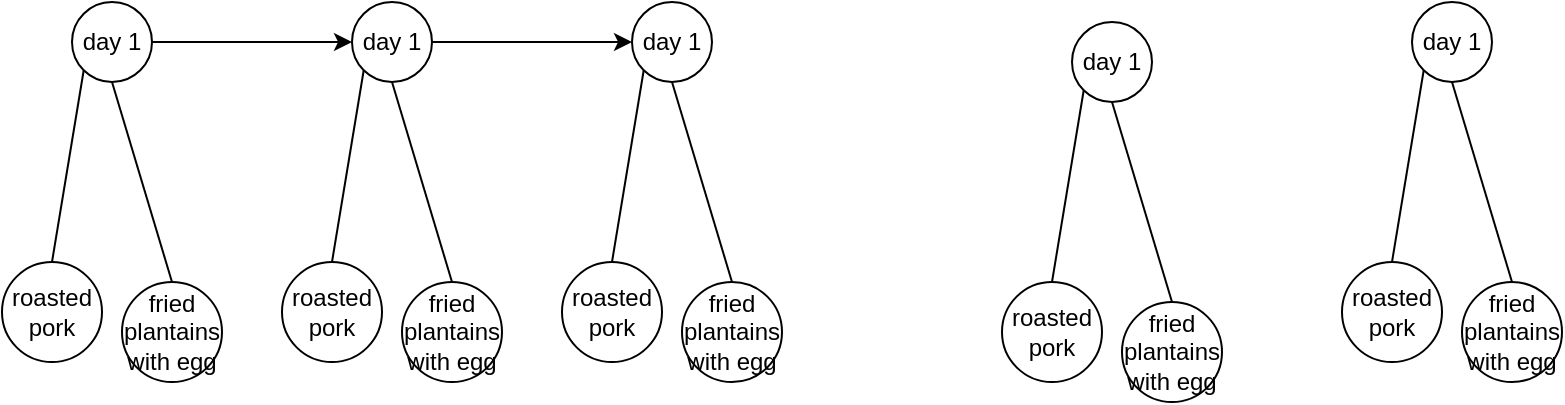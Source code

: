 <mxfile version="20.8.1" type="github">
  <diagram id="LaWbVJC7qkz8_IwK1w4z" name="Página-1">
    <mxGraphModel dx="880" dy="395" grid="1" gridSize="10" guides="1" tooltips="1" connect="1" arrows="1" fold="1" page="1" pageScale="1" pageWidth="827" pageHeight="1169" math="0" shadow="0">
      <root>
        <mxCell id="0" />
        <mxCell id="1" parent="0" />
        <mxCell id="JZo5wt8hePPkI4YRJZzK-73" style="edgeStyle=orthogonalEdgeStyle;rounded=0;orthogonalLoop=1;jettySize=auto;html=1;exitX=1;exitY=0.5;exitDx=0;exitDy=0;entryX=0;entryY=0.5;entryDx=0;entryDy=0;" edge="1" parent="1" source="JZo5wt8hePPkI4YRJZzK-6" target="JZo5wt8hePPkI4YRJZzK-27">
          <mxGeometry relative="1" as="geometry" />
        </mxCell>
        <mxCell id="JZo5wt8hePPkI4YRJZzK-6" value="day 1" style="ellipse;whiteSpace=wrap;html=1;aspect=fixed;" vertex="1" parent="1">
          <mxGeometry x="45" y="360" width="40" height="40" as="geometry" />
        </mxCell>
        <mxCell id="JZo5wt8hePPkI4YRJZzK-11" value="roasted pork" style="ellipse;whiteSpace=wrap;html=1;aspect=fixed;" vertex="1" parent="1">
          <mxGeometry x="10" y="490" width="50" height="50" as="geometry" />
        </mxCell>
        <mxCell id="JZo5wt8hePPkI4YRJZzK-23" value="fried plantains with egg" style="ellipse;whiteSpace=wrap;html=1;aspect=fixed;" vertex="1" parent="1">
          <mxGeometry x="70" y="500" width="50" height="50" as="geometry" />
        </mxCell>
        <mxCell id="JZo5wt8hePPkI4YRJZzK-25" value="" style="endArrow=none;html=1;rounded=0;exitX=0.5;exitY=0;exitDx=0;exitDy=0;entryX=0;entryY=1;entryDx=0;entryDy=0;" edge="1" parent="1" source="JZo5wt8hePPkI4YRJZzK-11" target="JZo5wt8hePPkI4YRJZzK-6">
          <mxGeometry width="50" height="50" relative="1" as="geometry">
            <mxPoint x="15" y="490" as="sourcePoint" />
            <mxPoint x="50" y="400" as="targetPoint" />
          </mxGeometry>
        </mxCell>
        <mxCell id="JZo5wt8hePPkI4YRJZzK-26" value="" style="endArrow=none;html=1;rounded=0;exitX=0.5;exitY=0;exitDx=0;exitDy=0;entryX=0.5;entryY=1;entryDx=0;entryDy=0;" edge="1" parent="1" source="JZo5wt8hePPkI4YRJZzK-23" target="JZo5wt8hePPkI4YRJZzK-6">
          <mxGeometry width="50" height="50" relative="1" as="geometry">
            <mxPoint x="50" y="490" as="sourcePoint" />
            <mxPoint x="100" y="440" as="targetPoint" />
          </mxGeometry>
        </mxCell>
        <mxCell id="JZo5wt8hePPkI4YRJZzK-74" style="edgeStyle=orthogonalEdgeStyle;rounded=0;orthogonalLoop=1;jettySize=auto;html=1;exitX=1;exitY=0.5;exitDx=0;exitDy=0;entryX=0;entryY=0.5;entryDx=0;entryDy=0;" edge="1" parent="1" source="JZo5wt8hePPkI4YRJZzK-27" target="JZo5wt8hePPkI4YRJZzK-58">
          <mxGeometry relative="1" as="geometry" />
        </mxCell>
        <mxCell id="JZo5wt8hePPkI4YRJZzK-27" value="day 1" style="ellipse;whiteSpace=wrap;html=1;aspect=fixed;" vertex="1" parent="1">
          <mxGeometry x="185" y="360" width="40" height="40" as="geometry" />
        </mxCell>
        <mxCell id="JZo5wt8hePPkI4YRJZzK-28" value="roasted pork" style="ellipse;whiteSpace=wrap;html=1;aspect=fixed;" vertex="1" parent="1">
          <mxGeometry x="150" y="490" width="50" height="50" as="geometry" />
        </mxCell>
        <mxCell id="JZo5wt8hePPkI4YRJZzK-29" value="fried plantains with egg" style="ellipse;whiteSpace=wrap;html=1;aspect=fixed;" vertex="1" parent="1">
          <mxGeometry x="210" y="500" width="50" height="50" as="geometry" />
        </mxCell>
        <mxCell id="JZo5wt8hePPkI4YRJZzK-30" value="" style="endArrow=none;html=1;rounded=0;exitX=0.5;exitY=0;exitDx=0;exitDy=0;entryX=0;entryY=1;entryDx=0;entryDy=0;" edge="1" source="JZo5wt8hePPkI4YRJZzK-28" target="JZo5wt8hePPkI4YRJZzK-27" parent="1">
          <mxGeometry width="50" height="50" relative="1" as="geometry">
            <mxPoint x="155" y="490" as="sourcePoint" />
            <mxPoint x="190" y="400" as="targetPoint" />
          </mxGeometry>
        </mxCell>
        <mxCell id="JZo5wt8hePPkI4YRJZzK-31" value="" style="endArrow=none;html=1;rounded=0;exitX=0.5;exitY=0;exitDx=0;exitDy=0;entryX=0.5;entryY=1;entryDx=0;entryDy=0;" edge="1" source="JZo5wt8hePPkI4YRJZzK-29" target="JZo5wt8hePPkI4YRJZzK-27" parent="1">
          <mxGeometry width="50" height="50" relative="1" as="geometry">
            <mxPoint x="190" y="490" as="sourcePoint" />
            <mxPoint x="240" y="440" as="targetPoint" />
          </mxGeometry>
        </mxCell>
        <mxCell id="JZo5wt8hePPkI4YRJZzK-58" value="day 1" style="ellipse;whiteSpace=wrap;html=1;aspect=fixed;" vertex="1" parent="1">
          <mxGeometry x="325" y="360" width="40" height="40" as="geometry" />
        </mxCell>
        <mxCell id="JZo5wt8hePPkI4YRJZzK-59" value="roasted pork" style="ellipse;whiteSpace=wrap;html=1;aspect=fixed;" vertex="1" parent="1">
          <mxGeometry x="290" y="490" width="50" height="50" as="geometry" />
        </mxCell>
        <mxCell id="JZo5wt8hePPkI4YRJZzK-60" value="fried plantains with egg" style="ellipse;whiteSpace=wrap;html=1;aspect=fixed;" vertex="1" parent="1">
          <mxGeometry x="350" y="500" width="50" height="50" as="geometry" />
        </mxCell>
        <mxCell id="JZo5wt8hePPkI4YRJZzK-61" value="" style="endArrow=none;html=1;rounded=0;exitX=0.5;exitY=0;exitDx=0;exitDy=0;entryX=0;entryY=1;entryDx=0;entryDy=0;" edge="1" source="JZo5wt8hePPkI4YRJZzK-59" target="JZo5wt8hePPkI4YRJZzK-58" parent="1">
          <mxGeometry width="50" height="50" relative="1" as="geometry">
            <mxPoint x="295" y="490" as="sourcePoint" />
            <mxPoint x="330" y="400" as="targetPoint" />
          </mxGeometry>
        </mxCell>
        <mxCell id="JZo5wt8hePPkI4YRJZzK-62" value="" style="endArrow=none;html=1;rounded=0;exitX=0.5;exitY=0;exitDx=0;exitDy=0;entryX=0.5;entryY=1;entryDx=0;entryDy=0;" edge="1" source="JZo5wt8hePPkI4YRJZzK-60" target="JZo5wt8hePPkI4YRJZzK-58" parent="1">
          <mxGeometry width="50" height="50" relative="1" as="geometry">
            <mxPoint x="330" y="490" as="sourcePoint" />
            <mxPoint x="380" y="440" as="targetPoint" />
          </mxGeometry>
        </mxCell>
        <mxCell id="JZo5wt8hePPkI4YRJZzK-63" value="day 1" style="ellipse;whiteSpace=wrap;html=1;aspect=fixed;" vertex="1" parent="1">
          <mxGeometry x="545" y="370" width="40" height="40" as="geometry" />
        </mxCell>
        <mxCell id="JZo5wt8hePPkI4YRJZzK-64" value="roasted pork" style="ellipse;whiteSpace=wrap;html=1;aspect=fixed;" vertex="1" parent="1">
          <mxGeometry x="510" y="500" width="50" height="50" as="geometry" />
        </mxCell>
        <mxCell id="JZo5wt8hePPkI4YRJZzK-65" value="fried plantains with egg" style="ellipse;whiteSpace=wrap;html=1;aspect=fixed;" vertex="1" parent="1">
          <mxGeometry x="570" y="510" width="50" height="50" as="geometry" />
        </mxCell>
        <mxCell id="JZo5wt8hePPkI4YRJZzK-66" value="" style="endArrow=none;html=1;rounded=0;exitX=0.5;exitY=0;exitDx=0;exitDy=0;entryX=0;entryY=1;entryDx=0;entryDy=0;" edge="1" source="JZo5wt8hePPkI4YRJZzK-64" target="JZo5wt8hePPkI4YRJZzK-63" parent="1">
          <mxGeometry width="50" height="50" relative="1" as="geometry">
            <mxPoint x="515" y="500" as="sourcePoint" />
            <mxPoint x="550" y="410" as="targetPoint" />
          </mxGeometry>
        </mxCell>
        <mxCell id="JZo5wt8hePPkI4YRJZzK-67" value="" style="endArrow=none;html=1;rounded=0;exitX=0.5;exitY=0;exitDx=0;exitDy=0;entryX=0.5;entryY=1;entryDx=0;entryDy=0;" edge="1" source="JZo5wt8hePPkI4YRJZzK-65" target="JZo5wt8hePPkI4YRJZzK-63" parent="1">
          <mxGeometry width="50" height="50" relative="1" as="geometry">
            <mxPoint x="550" y="500" as="sourcePoint" />
            <mxPoint x="600" y="450" as="targetPoint" />
          </mxGeometry>
        </mxCell>
        <mxCell id="JZo5wt8hePPkI4YRJZzK-68" value="day 1" style="ellipse;whiteSpace=wrap;html=1;aspect=fixed;" vertex="1" parent="1">
          <mxGeometry x="715" y="360" width="40" height="40" as="geometry" />
        </mxCell>
        <mxCell id="JZo5wt8hePPkI4YRJZzK-69" value="roasted pork" style="ellipse;whiteSpace=wrap;html=1;aspect=fixed;" vertex="1" parent="1">
          <mxGeometry x="680" y="490" width="50" height="50" as="geometry" />
        </mxCell>
        <mxCell id="JZo5wt8hePPkI4YRJZzK-70" value="fried plantains with egg" style="ellipse;whiteSpace=wrap;html=1;aspect=fixed;" vertex="1" parent="1">
          <mxGeometry x="740" y="500" width="50" height="50" as="geometry" />
        </mxCell>
        <mxCell id="JZo5wt8hePPkI4YRJZzK-71" value="" style="endArrow=none;html=1;rounded=0;exitX=0.5;exitY=0;exitDx=0;exitDy=0;entryX=0;entryY=1;entryDx=0;entryDy=0;" edge="1" source="JZo5wt8hePPkI4YRJZzK-69" target="JZo5wt8hePPkI4YRJZzK-68" parent="1">
          <mxGeometry width="50" height="50" relative="1" as="geometry">
            <mxPoint x="685" y="490" as="sourcePoint" />
            <mxPoint x="720" y="400" as="targetPoint" />
          </mxGeometry>
        </mxCell>
        <mxCell id="JZo5wt8hePPkI4YRJZzK-72" value="" style="endArrow=none;html=1;rounded=0;exitX=0.5;exitY=0;exitDx=0;exitDy=0;entryX=0.5;entryY=1;entryDx=0;entryDy=0;" edge="1" source="JZo5wt8hePPkI4YRJZzK-70" target="JZo5wt8hePPkI4YRJZzK-68" parent="1">
          <mxGeometry width="50" height="50" relative="1" as="geometry">
            <mxPoint x="720" y="490" as="sourcePoint" />
            <mxPoint x="770" y="440" as="targetPoint" />
          </mxGeometry>
        </mxCell>
      </root>
    </mxGraphModel>
  </diagram>
</mxfile>
